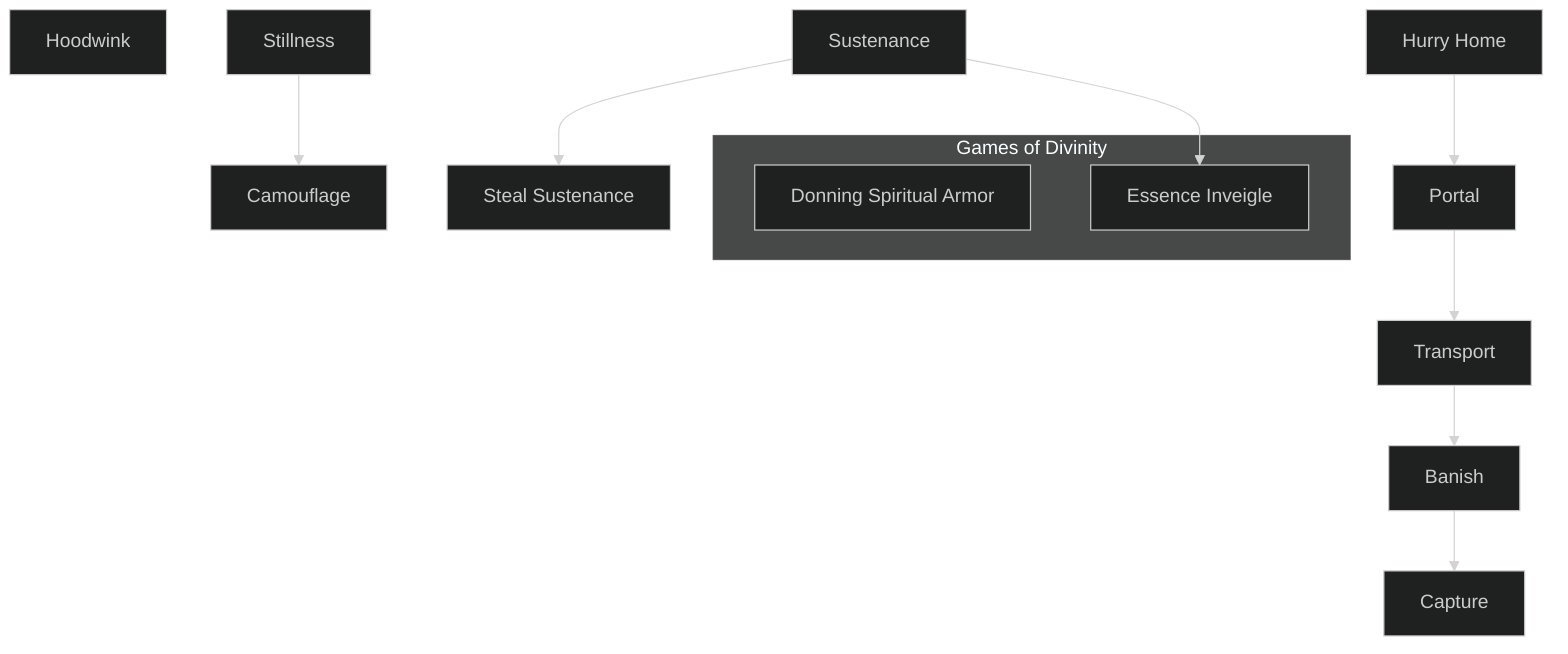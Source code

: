 ---
config:
  theme: dark
---
flowchart TD

    hoodwink[Hoodwink]
    click hoodwink callback "
        Hoodwink<br>
        <br>
        Cost: 8 motes, 1 Willpower<br>
        Duration: Instant<br>
        Type: Reflexive<br>
        Minimum Temperance: 2<br>
        Minimum Essence: 1<br>
        Prerequisite Charms: None<br>
        This Charm allows the spirit to temporarily distract the
        target, causing his attention to focus on something other
        than the spirit. Roll the spirit's Manipulation + Conviction
        with a difficulty equal to the target's Essence. Simple success
        distracts the target for a turn - long enough for the spirit
        to run away or dematerialize. Three or more extra successes
        distract the target from anything it was thinking about the
        spirit, such as suspicions, accusations, anger, etc. Five or
        more extra successes means the target does not remember
        the spirit until something or someone reminds him of what
        he was thinking. This Charm requires extra successes to
        distract a target who is feeling negative emotions toward the
        spirit, and it requires at least three additional success to
        affect someone in combat with it.
        "

    stillness[Stillness]
    click stillness callback "
        Stillness<br>
        <br>
        Cost: 3 motes<br>
        Duration: One scene<br>
        Type: Reflexive<br>
        Minimum Temperance: 1<br>
        Minimum Essence: 1<br>
        Prerequisite Charms: None<br>
        <br>
        This Charm allows the spirit to remain absolutely,
        perfectly still.
        "

    camouflage[Camouflage]
    stillness --> camouflage
    click camouflage callback "
        Camouflage<br>
        <br>
        Cost: 10 motes<br>
        Duration: One scene<br>
        Type: Simple<br>
        Minimum Temperance: 3<br>
        Minimum Essence: 2<br>
        Prerequisite Charms: Stillness<br>
        <br>
        This Charm allows the spirit to camouflage itself within
        whatever environment it happens to be in. A spirit standing
        against a rock takes on the coloration of that rock, and its
        edges might soften a bit, making its outline difficult to make
        out against the background. Roll the spirit's Wits + Temperance.
        Successes on this roll are added to any successes on the
        spirit's Dexterity + Stealth roll if it is attempting to actively
        hide. The result is the number of successes observers' players
        must roll on their Wits + Temperance checks (four net
        successes are required if the spirit is still, three if it moves
        slowly, two if it moves normally, and one if it moves quickly).
        "

    hurry_home[Hurry Home]
    click hurry_home callback "
        Hurry Home<br>
        <br>
        Cost: 10 motes, 1 Willpower<br>
        Duration: Instant<br>
        Type: Reflexive<br>
        Minimum Temperance: 2<br>
        Minimum Essence: 1<br>
        Prerequisite Charms: None<br>
        <br>
        With a successful Wits + Temperance check, a spirit
        may escape whatever situation it is in and return to its own
        home — what exactly constitutes the spirit's home is a
        matter for Storyteller discretion. The more tense and
        hurried the situation, the more successes the spirit requires.
        One success is all that's needed in a relaxed, quiet
        setting. Five successes take the spirit home even in the
        middle of a combat.
        "

    portal[Portal]
    hurry_home --> portal
    click portal callback "
        Portal<br>
        <br>
        Cost: 15 motes, 1 Willpower<br>
        Duration: One turn<br>
        Type: Simple<br>
        Minimum Temperance: 3<br>
        Minimum Essence: 3<br>
        Prerequisite Charms: Hurry Home<br>
        <br>
        A successful Intelligence + Temperance check allows
        the spirit to open up a portal large enough for it to step
        through. The portal lasts for one turn; during that time,
        anyone else may step through it as long as they can fit
        through the opening. With one success, the portal takes
        the travelers to a random (though not immediately harmful)
        location. With two successes, the spirit may loosely
        direct the exit point (&quot;Southern Deserts, please&quot;) or go
        directly to its home. Five or more successes allow the spirit
        to direct the portal wherever it pleases. Extra successes
        beyond the successes required for pinpointing the portal's
        exit point allow the spirit to triple the radius of the portal.
        "

    transport[Transport]
    portal --> transport
    click transport callback "
        Transport<br>
        <br>
        Cost: 20 motes, 1 Willpower<br>
        Duration: Instant<br>
        Type: Simple<br>
        Minimum Temperance: 4<br>
        Minimum Essence: 4<br>
        Prerequisite Charms: Portal<br>
        <br>
        A successful Dexterity + Temperance check allows
        the spirit to transport itself wherever it chooses. For each
        success, it may transport one passenger (willing or unwilling)
        as well, though it costs one additional Willpower
        point if there are passengers involved. All passengers must
        be within the line of sight of the spirit. The spirit must have
        been to the destination before.
        "

    banish[Banish]
    transport --> banish
    click banish callback "
        Banish<br>
        <br>
        Cost: 10 motes, 1 Willpower per target<br>
        Duration: Instant<br>
        Type: Simple<br>
        Minimum Temperance: 4<br>
        Minimum Essence: 4<br>
        Prerequisite Charms: Transport<br>
        With this Charm, a spirit may banish any targets
        within line of site to a random habitable location up one.
        mile distant (Le., a human would not be banished to an
        underwater location or dumped in a lava flow). Roll the
        spirit's Perception + Temperance. Each success allow one
        target to be banished in this manner. The more successes
        the farther away the target is likely to be sent. This Charm
        must be used within the bounds of the spirits home
        territory.
        "

    capture[Capture]
    banish --> capture
    click capture callback "
        Capture<br>
        <br>
        Cost: 15 motes, 1 Will power per target<br>
        Duration: Instant<br>
        Type: Simple<br>
        Minimum Temperance: 5<br>
        Minimum Essence: 6<br>
        Prerequisite Charms: Banish<br>
        <br>
        With this Charm, a spirit may transport any targets
        within line of site to a location of the spirit's choosing, as
        long as it isn't immediately deadly to the target (the target
        could be transported into a cage or into the cave of a
        dangerous beast, but not into a lava flow or the bottom of
        the ocean unless the target could survive those places).
        Roll the spirit's Dexterity + Temperance. Each success
        allows one target to be captured in this manner.
        "

    sustenance[Sustenance]
    click sustenance callback "
        Sustenance<br>
        <br>
        Cost: 3 motes<br>
        Duration: Instant<br>
        Type: Simple<br>
        Minimum Temperance: 1<br>
        Minimum Essence: 1<br>
        Prerequisite Charms: None<br>
        <br>
        The spirit must touch a mortal in order to activate his
        Charm. This does not involve a Brawl or Martial Ats
        check, as this Charm works only on a sleeping moral.
        After the spirit touches the target, roll its Wits+ Temperance.
        For each success, the spirit devours one mote of
        Essence. This Charm always involves some other method
        of sustenance as well. The spirit might feed on the dreams
        and nightmares of the mortal, or on her breath. Whatever
        the spirit feeds on does not harm the mortal, although it
        might have mild (and temporary) effects when the mortal
        wakes up. Even if the spirit does not regain the Essence it
        spent, it still feels satiated from the other part of its meal.
        "

    steal_sustenance[Steal Sustenance]
    sustenance --> steal_sustenance
    click steal_sustenance callback "
        Steal Sustenance<br>
        <br>
        Cost: 6 motes, 1 Willpower<br>
        Duration: Instant<br>
        Type: Simple<br>
        Minimum Essence: 2<br>
        Minimum Essence: 1<br>
        Prerequisite Charms: Sustenance<br>
        <br>
        The spirit must touch a sleeping mortal in order to
        activate this Charm. Roll the spirit's Strength + Temperance.
        At least two successes are required. Not only does this
        Charm steal two motes of Essence per success, but it also
        devours something that leaves the mortal impaired in some
        way — hearing, sight, etc. — although it leaves the body
        apparently unharmed. Only supernatural healing of some
        sort restores the loss; it never heals normally. Even if the
        spirit does not replenish the Essence it spent, it feels satiated.
        "

    subgraph Games of Divinity
        donning_spiritual_armor[Donning Spiritual Armor]
        click donning_spiritual_armor callback "
            Donning Spiritual Armor<br>
            <br>
            Cost: 5 Motes<br>
            Duration: One scene<br>
            Type: Simple<br>
            Minimum Temperance: 2<br>
            Minimum Essence: 2<br>
            Prerequisite Charms: None<br>
            <br>
            The small god summons up the forces of the elements or
            similar powers to protect it from harm. The spirit gains armor
            equal to Temperance + Essence. This armor can be used to
            soak any form of bashing or lethal damage, including damage
            caused by environmental conditions such as excessive heat
            or cold. Elementals and elementally associated spirits always
            surround themselves with elemental protections such as a
            hauberk of tough roots, a shirt of flexible rock or a breastplate
            of living flame. Other spirits don armor of light or darkness
            or, occasionally, transform their ordinary garb into supernally
            beautiful and durable garments of pure magic.
            "

        essence_inveigle[Essence Inveigle]
        click essence_inveigle callback "
            Essence Inveigle<br>
            <br>
            Cost: 6 motes, 2 Willpower<br>
            Duration: One week (at least)<br>
            Type: Simple<br>
            Minimum Temperance: 3<br>
            Minimum Essence: 2<br>
            Prerequisite Charms: Sustenance<br>
            <br>
            The spirit has consensual sex with a mortal in order to
            activate the Charm, so no Brawl or Martial Arts rolls are
            required. Amidst the merriment, roll the spirit's Manipulation
            + Temperance. For each success, the spirit devours 1 mote of
            Essence. What is more, the victim later develops an unquenchable
            craving for another rendezvous with the spirit. If
            the victim returns freely, the process is repeated (and any lost
            Wits suffered from the process below are regained). If the
            victim does not return within one week, roll his Wits +
            Conviction -1 die for each time the spirit successfully used the
            Charm against die victim. If the roll yields fewer successes that
            the spirit's Willpower, the victim loses a point of Wits temporarily.
            If he does not return to the spirit that day, repeat the
            process the next day, continuing every day until the victim
            either returns of his own volition, succeeds in breaking the
            Charm or reaches 0 Wits (in which case the victim loses all
            control and will do anything within his power to return to the
            spirit). If the victim's Wits + Conviction roll succeeds against
            the spirit s Willpower, the Charm is cancelled, and all temporary
            Wits losses are regained. This Charm has no effect on
            beings with an Essence higher than the spirit's.
            "
    end

    sustenance --> essence_inveigle